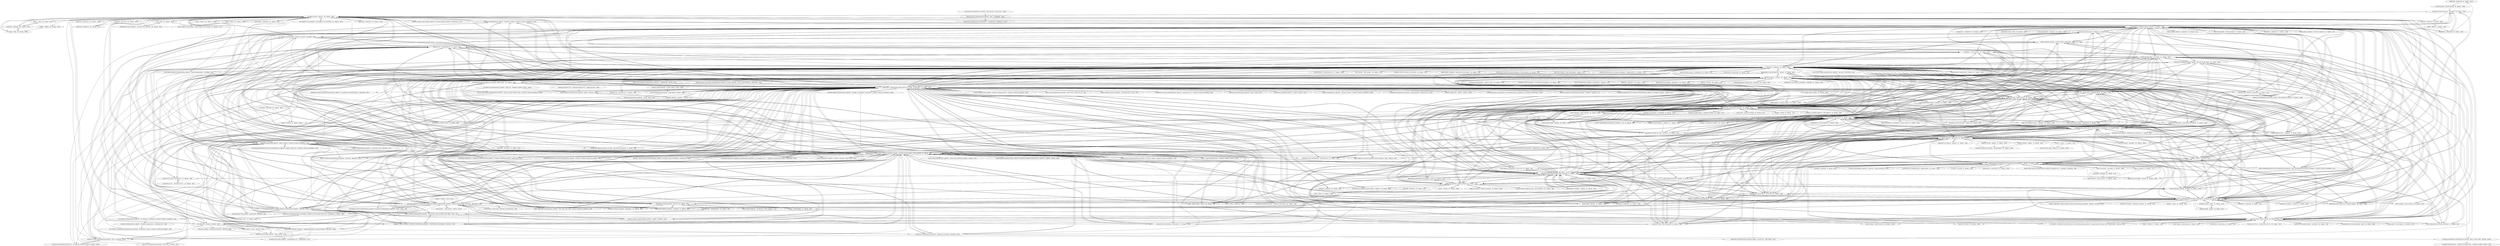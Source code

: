 digraph aeroportos {
    SNOX [label="ORIXIMINÁ - ORIXIMINÁ - PA - BRASIL - SNOX"];
    SNHS [label="SANTA MAGALHÃES - SERRA TALHADA - PE - BRASIL - SNHS"];
    EPWA [label="WARSAW FREDERIC CHOPIN AIRPORT (OKECIE INTERNATIONAL AIRPORT) - WARSAW - POLÔNIA - EPWA"];
    GOBD [label="BLAISE DIAGNE INTERNATIONAL AIRPORT - DAKAR - SENEGAL - GOBD"];
    SNMA [label="MONTE ALEGRE - MONTE ALEGRE - PA - BRASIL - SNMA"];
    SNRJ [label="BREJO - BREJO - PA - BRASIL - SNRJ"];
    SNZR [label="PARACATU - PARACATU - MG - BRASIL - SNZR"];
    SBPJ [label="BRIGADEIRO LYSIAS RODRIGUES - PALMAS - TO - BRASIL - SBPJ"];
    SSUM [label="ORLANDO DE CARVALHO - UMUARAMA - PR - BRASIL - SSUM"];
    SBVT [label="EURICO DE AGUIAR SALLES - VITÓRIA - ES - BRASIL - SBVT"];
    SBCB [label="CABO FRIO - CABO FRIO - RJ - BRASIL - SBCB"];
    SBCR [label="CORUMBÁ - CORUMBÁ - MS - BRASIL - SBCR"];
    SBSR [label="PROFESSOR ERIBERTO MANOEL REINO - SÃO JOSÉ DO RIO PRETO - SP - BRASIL - SBSR"];
    SNEB [label="AERODROMO DE PARAGOMINAS - PARAGOMINAS - PA - BRASIL - SNEB"];
    SBMK [label="MÁRIO RIBEIRO - MONTES CLAROS - MG - BRASIL - SBMK"];
    LSZH [label="ZÜRICH AIRPORT (KLOTEN AIRPORT) - ZÜRICH/KLOTEN - SUÍÇA - LSZH"];
    SNIG [label="IGUATU - IGUATU - CE - BRASIL - SNIG"];
    KIAD [label="WASHINGTON DULLES INTERNATIONAL AIRPORT - WASHINGTON, DC - ESTADOS UNIDOS DA AMÉRICA - KIAD"];
    SBMD [label="MONTE DOURADO - ALMEIRIM - PA - BRASIL - SBMD"];
    SBTC [label="HOTEL TRANSAMÉRICA(AERODROMO PRIVADO) - UNA - BA - BRASIL - SBTC"];
    SNJM [label="AEROPORTO ELIAS BREDER - MANHUAÇU - MG - BRASIL - SNJM"];
    SBCG [label="CAMPO GRANDE - CAMPO GRANDE - MS - BRASIL - SBCG"];
    KMCO [label="ORLANDO INTERNATIONAL AIRPORT - ORLANDO, FLORIDA - ESTADOS UNIDOS DA AMÉRICA - KMCO"];
    EBBR [label="BRUSSELS AIRPORT - BRUSSELS/ZAVENTEM - BÉLGICA - EBBR"];
    SABE [label="JORGE NEWBERY AIRPORT - BUENOS AIRES - ARGENTINA - SABE"];
    SBVC [label="GLAUBER DE ANDRADE ROCHA - VITÓRIA DA CONQUISTA - BA - BRASIL - SBVC"];
    SBDB [label="BONITO - BONITO - MS - BRASIL - SBDB"];
    SBRD [label="RONDONÓPOLIS - RONDONÓPOLIS - MT - BRASIL - SBRD"];
    LIMC [label="MALPENSA INTERNATIONAL AIRPORT - MILAN - ITÁLIA - LIMC"];
    SSVL [label="TELÊMACO BORBA (SBTL*) - TELÊMACO BORBA - PR - BRASIL - SSVL"];
    SBIP [label="USIMINAS - SANTANA DO PARAÍSO - MG - BRASIL - SBIP"];
    SBSM [label="SANTA MARIA - SANTA MARIA - RS - BRASIL - SBSM"];
    SNSS [label="SALINAS - SALINAS - MG - BRASIL - SNSS"];
    FNLU [label="QUATRO DE FEVEREIRO AIRPORT - LUANDA - ANGOLA - FNLU"];
    HAAB [label="BOLE INTERNATIONAL AIRPORT - ADDIS ABABA - ETIÓPIA - HAAB"];
    SBMO [label="ZUMBI DOS PALMARES - RIO LARGO - AL - BRASIL - SBMO"];
    SBTG [label="TRÊS LAGOAS - TRÊS LAGOAS - MS - BRASIL - SBTG"];
    SSUV [label="JOSÉ CLETO - UNIÃO DA VITÓRIA - PR - BRASIL - SSUV"];
    SVPR [label="MANUEL CARLOS PIAR GUAYANA AIRPORT - CIUDAD GUAYANA, BOLÍVAR - VENEZUELA - SVPR"];
    SBEG [label="EDUARDO GOMES - MANAUS - AM - BRASIL - SBEG"];
    ELLX [label="LUXEMBOURG FINDEL AIRPORT - LUXEMBOURG CITY - LUXEMBURGO - ELLX"];
    LPPR [label="PORTO - PORTO - PORTUGAL - LPPR"];
    KJFK [label="JOHN F. KENNEDY INTERNATIONAL AIRPORT - NEW YORK, NEW YORK - ESTADOS UNIDOS DA AMÉRICA - KJFK"];
    KEWR [label="NEWARK LIBERTY INTERNATIONAL AIRPORT - NEWARK & ELIZABETH, NEW JERSEY - ESTADOS UNIDOS DA AMÉRICA - KEWR"];
    SSOU [label="ARIPUANÃ - ARIPUANÃ - MT - BRASIL - SSOU"];
    SNTF [label="TEIXEIRA DE FREITAS - TEIXEIRA DE FREITAS - BA - BRASIL - SNTF"];
    SWEI [label="EIRUNEPÉ - EIRUNEPÉ - AM - BRASIL - SWEI"];
    SBVG [label="MAJOR BRIGADEIRO TROMPOWSKY - VARGINHA - MG - BRASIL - SBVG"];
    SBPK [label="PELOTAS - PELOTAS - RS - BRASIL - SBPK"];
    SBRF [label="GUARARAPES - GILBERTO FREYRE - RECIFE - PE - BRASIL - SBRF"];
    SBUL [label="TEN CEL AVIADOR CÉSAR BOMBONATO - UBERLÂNDIA - MG - BRASIL - SBUL"];
    LTFM [label="ISTANBUL AIRPORT - ISTANBUL - TURQUIA - LTFM"];
    SKRG [label="JOSÉ MARÍA CÓRDOVA INTERNATIONAL AIRPORT - MEDELLÍN/RIONEGRO - COLÔMBIA - SKRG"];
    SNOB [label="VIRGÍLIO TÁVORA - SOBRAL - CE - BRASIL - SNOB"];
    GCLP [label="GRAN CANARIA AIRPORT - LAS PALMAS - ILHAS CANÁRIAS - GCLP"];
    SSRS [label="BARREIRINHAS - BARREIRINHAS - MA - BRASIL - SSRS"];
    SNCL [label="LORENZO - CAIRU - BA - BRASIL - SNCL"];
    SBTE [label="SENADOR PETRÔNIO PORTELLA - TERESINA - PI - BRASIL - SBTE"];
    KORD [label="O´HARE INTERNATIONAL AIRPORT - CHICAGO, ILLINOIS - ESTADOS UNIDOS DA AMÉRICA - KORD"];
    SYCJ [label="CHEDDI JAGAN INTERNATIONAL AIRPORT - GEORGETOWN - GUIANA - SYCJ"];
    MMUN [label="CANCUN/INTL  - CANCUN/INTL - MÉXICO - MMUN"];
    SAME [label="GOVERNOR FRANCISCO GABRIELLI INTERNATIONAL AIRPORT (EL PLUMERILLO INT´L) - MENDOZA, MENDOZA PROVINCE - ARGENTINA - SAME"];
    SBCF [label="TANCREDO NEVES - CONFINS - MG - BRASIL - SBCF"];
    SBVH [label="BRIGADEIRO CAMARÃO - VILHENA - RO - BRASIL - SBVH"];
    SBBV [label="ATLAS BRASIL CANTANHEDE - BOA VISTA - RR - BRASIL - SBBV"];
    SSZR [label="SANTA ROSA - SANTA ROSA - RS - BRASIL - SSZR"];
    SNLN [label="AERÓDROMO MUNICIPAL DE LINHARES - LINHARES - ES - BRASIL - SNLN"];
    SWGN [label="ARAGUAÍNA - ARAGUAÍNA - TO - BRASIL - SWGN"];
    LFPG [label="PARIS-CHARLES DE GAULLE AIRPORT (ROISSY AIRPORT) - PARIS - FRANÇA - LFPG"];
    KLAX [label="LOS ANGELES INTERNATIONAL AIRPORT - LOS ANGELES, CALIFORNIA - ESTADOS UNIDOS DA AMÉRICA - KLAX"];
    SNAB [label="ARARIPINA - ARARIPINA - PE - BRASIL - SNAB"];
    SN6L [label="VIRGÍLIO TÁVORA - SOBRAL - CE - BRASIL - SN6L"];
    DGAA [label="KOTOKA INTERNATIONAL AIRPORT - ACCRA - GANA - DGAA"];
    SBSP [label="CONGONHAS - SÃO PAULO - SP - BRASIL - SBSP"];
    SBIL [label="BAHIA - JORGE AMADO - ILHÉUS - BA - BRASIL - SBIL"];
    SBRB [label="PLÁCIDO DE CASTRO - RIO BRANCO - AC - BRASIL - SBRB"];
    SDIY [label="JOÃO DURVAL CARNEIRO - FEIRA DE SANTANA - BA - BRASIL - SDIY"];
    SBSJ [label="PROFESSOR URBANO ERNESTO STUMPF - SÃO JOSÉ DOS CAMPOS - SP - BRASIL - SBSJ"];
    SBAX [label="ROMEU ZEMA - ARAXÁ - MG - BRASIL - SBAX"];
    SBFZ [label="PINTO MARTINS - FORTALEZA - CE - BRASIL - SBFZ"];
    SWLC [label="GENERAL LEITE DE CASTRO - RIO VERDE - GO - BRASIL - SWLC"];
    SBSV [label="DEPUTADO LUÍS EDUARDO MAGALHÃES - SALVADOR - BA - BRASIL - SBSV"];
    SBMG [label="SÍLVIO NAME JÚNIOR - MARINGÁ - PR - BRASIL - SBMG"];
    CYVR [label="VANCOUVER INTERNATIONAL AIRPORT - VANCOUVER, BRITISH COLUMBIA - CANADÁ - CYVR"];
    SBJV [label="LAURO CARNEIRO DE LOYOLA - JOINVILLE - SC - BRASIL - SBJV"];
    SBAE [label="BAURU/AREALVA (SJTC*) - AREALVA - SP - BRASIL - SBAE"];
    FAOR [label="OR TAMBO INTERNATIONAL AIRPORT - JOHANNESBURG - ÁFRICA DO SUL - FAOR"];
    SSKW [label="CACOAL - CACOAL - RO - BRASIL - SSKW"];
    SBPA [label="SALGADO FILHO - PORTO ALEGRE - RS - BRASIL - SBPA"];
    SSSC [label="SANTA CRUZ DO SUL - SANTA CRUZ DO SUL - RS - BRASIL - SSSC"];
    SBAR [label="SANTA MARIA - ARACAJU - SE - BRASIL - SBAR"];
    SBIH [label="ITAITUBA - ITAITUBA - PA - BRASIL - SBIH"];
    SEQM [label="MARISCAL SUCRE INTERNATIONAL AIRPORT - QUITO - EQUADOR - SEQM"];
    SBCA [label="ADALBERTO MENDES DA SILVA - CASCAVEL - PR - BRASIL - SBCA"];
    SNVS [label="BREVES - BREVES - PA - BRASIL - SNVS"];
    EGLL [label="LONDON HEATHROW AIRPORT - LONDON, ENGLAND - REINO UNIDO - EGLL"];
    SBJI [label="JI-PARANÁ - JI-PARANÁ - RO - BRASIL - SBJI"];
    SLCB [label="JORGE WILSTERMANN INTERNATIONAL AIRPORT - COCHABAMBA - BOLÍVIA - SLCB"];
    SBSG [label="GOVERNADOR ALUIZIO ALVES - SÃO GONÇALO DO AMARANTE - RN - BRASIL - SBSG"];
    MMMX [label="BENITO JUAREZ INTL - MEXICO - MÉXICO - MMMX"];
    SGES [label="GUARANÍ INTERNATIONAL AIRPORT - CIUDAD DEL ESTE - PARAGUAI - SGES"];
    SBCT [label="AFONSO PENA - SÃO JOSÉ DOS PINHAIS - PR - BRASIL - SBCT"];
    SBBW [label="BARRA DO GARÇAS - BARRA DO GARÇAS - MT - BRASIL - SBBW"];
    TFFF [label="MARTINIQUE AIMÉ CÉSAIRE INTERNATIONAL AIRPORT - LE LAMENTIN, FORT-DE-FRANCE - MARTINICA - TFFF"];
    SASA [label="MARTÍN MIGUEL DE GÜEMES INTERNATIONAL AIRPORT (EL AYBAL AIRPORT) - SALTA, SALTA PROVINCE - ARGENTINA - SASA"];
    VHHH [label="HONG KONG INTERNATIONAL AIRPORT - CHEK LAP KOK - HONG KONG - VHHH"];
    SBTU [label="TUCURUÍ - TUCURUÍ - PA - BRASIL - SBTU"];
    KCVG [label="CINCINNATI/NORTHERN KENTUCKY INTERNATIONAL AIRPORT - HEBRON, KENTUCKY - ESTADOS UNIDOS DA AMÉRICA - KCVG"];
    SBNF [label="MINISTRO VICTOR KONDER - NAVEGANTES - SC - BRASIL - SBNF"];
    SBML [label="FRANK MILOYE MILENKOVICH - MARÍLIA - SP - BRASIL - SBML"];
    SSLT [label="GAUDÊNCIO MACHADO RAMOS - ALEGRETE - RS - BRASIL - SSLT"];
    SNYA [label="ALMEIRIM - ALMEIRIM - PA - BRASIL - SNYA"];
    SBCJ [label="CARAJÁS - PARAUAPEBAS - PA - BRASIL - SBCJ"];
    SNGN [label="GARANHUNS - GARANHUNS - PE - BRASIL - SNGN"];
    SBKG [label="PRESIDENTE JOÃO SUASSUNA - CAMPINA GRANDE - PB - BRASIL - SBKG"];
    MMSM [label="SANTA LUCÍA AIR FORCE BASE NUM 1 - ZUMPANGO, STATE OF MEXICO - MÉXICO - MMSM"];
    SBBG [label="COMANDANTE GUSTAVO KRAEMER - BAGÉ - RS - BRASIL - SBBG"];
    SBUY [label="URUCU - COARI - AM - BRASIL - SBUY"];
    SLVR [label="VIRU VIRU INTERNATIONAL AIRPORT - SANTA CRUZ - BOLÍVIA - SLVR"];
    KFLL [label="FORT LAUDERDALE-HOLLYWOOD INTERNATIONAL AIRPORT - FORT LAUDERDALE/HOLLYWOOD, FLORIDA - ESTADOS UNIDOS DA AMÉRICA - KFLL"];
    SBCP [label="BARTOLOMEU LISANDRO - CAMPOS DOS GOYTACAZES - RJ - BRASIL - SBCP"];
    SBUG [label="RUBEM BERTA - URUGUAIANA - RS - BRASIL - SBUG"];
    SBJP [label="PRESIDENTE CASTRO PINTO - SANTA RITA - PB - BRASIL - SBJP"];
    LEMD [label="ADOLFO SUÁREZ MADRID-BARAJAS AIRPORT - MADRID - ESPANHA - LEMD"];
    SBGO [label="SANTA GENOVEVA/GOIÂNIA - GOIÂNIA - GO - BRASIL - SBGO"];
    MDSD [label="SAO DOMINGO/DE LAS AMÉRICAS - SAO DOMINGO/DE LAS AMÉRICAS - REPÚBLICA DOMINICANA - MDSD"];
    SBBR [label="PRESIDENTE JUSCELINO KUBITSCHEK - BRASÍLIA - DF - BRASIL - SBBR"];
    SBRJ [label="SANTOS DUMONT - RIO DE JANEIRO - RJ - BRASIL - SBRJ"];
    SBGR [label="GUARULHOS - GOVERNADOR ANDRÉ FRANCO MONTORO - GUARULHOS - SP - BRASIL - SBGR"];
    SSGY [label="GUAÍRA - GUAÍRA - PR - BRASIL - SSGY"];
    SBPG [label="COMANDANTE ANTONIO AMILTON BERALDO - PONTA GROSSA - PR - BRASIL - SBPG"];
    SWBC [label="BARCELOS - BARCELOS - AM - BRASIL - SWBC"];
    LFPO [label="PARIS ORLY AIRPORT - ORLY (NEAR PARIS) - FRANÇA - LFPO"];
    SBTF [label="TEFÉ - TEFÉ - AM - BRASIL - SBTF"];
    MPTO [label="TOCUMEN INTL - PANAMA - PANAMÁ - MPTO"];
    SBAU [label="ESTADUAL DARIO GUARITA - ARAÇATUBA - SP - BRASIL - SBAU"];
    KIAH [label="GEORGE BUSH INTERCONTINENTAL AIRPORT - HOUSTON, TEXAS - ESTADOS UNIDOS DA AMÉRICA - KIAH"];
    SNMZ [label="PORTO DE MOZ - PORTO DE MOZ - PA - BRASIL - SNMZ"];
    LEBL [label="BARCELONA-EL PRAT AIRPORT - BARCELONA - ESPANHA - LEBL"];
    SUMU [label="CARRASCO GRAL. CESÁREO L. BERISSO INTERNATIONAL AIRPORT - MONTEVIDEO, MONTEVIDEO - URUGUAI - SUMU"];
    SNWS [label="DOUTOR LÚCIO LIMA - CRATEÚS - CE - BRASIL - SNWS"];
    SBCN [label="NELSON RODRIGUES GUIMARÃES - CALDAS NOVAS - GO - BRASIL - SBCN"];
    SNTS [label="PEREGRINO FILHO - PATOS - PB - BRASIL - SNTS"];
    SDCG [label="SENADORA EUNICE MICHILES - SÃO PAULO DE OLIVENÇA - AM - BRASIL - SDCG"];
    SBSO [label="REGIONAL DE SORRISO ADOLINO BEDIN - SORRISO - MT - BRASIL - SBSO"];
    SNRU [label="OSCAR LARANJEIRAS - CARUARU - PE - BRASIL - SNRU"];
    SNSM [label="SALINÓPOLIS - SALINÓPOLIS - PA - BRASIL - SNSM"];
    SBMQ [label="ALBERTO ALCOLUMBRE - MACAPÁ - AP - BRASIL - SBMQ"];
    SBGL [label="AEROPORTO INTERNACIONAL DO RIO DE JANEIRO (GALEÃO) - ANTONIO CARLOS JOBIM - RIO DE JANEIRO - RJ - BRASIL - SBGL"];
    CYYZ [label="TORONTO PEARSON INTERNATIONAL AIRPORT - TORONTO - CANADÁ - CYYZ"];
    EBLG [label="LIEGE AIRPORT - LIÈGE - BÉLGICA - EBLG"];
    SAEZ [label="MINISTRO PISTARINI INTERNATIONAL AIRPORT (EZEIZA INTERNATIONAL AIRPORT) - EZEIZA, BUENOS AIRES PROVINCE - ARGENTINA - SAEZ"];
    EHAM [label="AMSTERDAM AIRPORT SCHIPHOL - HAARLEMMERMEER, NEAR AMSTERDAM - HOLANDA - EHAM"];
    OMAA [label="AB DHABI INTERNATIONAL - AB DHABI INTERNATIONAL - EMIRADOS ÁRABES UNIDOS - OMAA"];
    OMDB [label="DUBAI - DUBAI INTERNATIONAL - EMIRADOS ÁRABES UNIDOS - OMDB"];
    SBIZ [label="PREFEITO RENATO MOREIRA - IMPERATRIZ - MA - BRASIL - SBIZ"];
    SBBE [label="INTERNACIONAL DE BELÉM/VAL DE CANS/JÚLIO CEZAR RIBEIRO - BELÉM - PA - BRASIL - SBBE"];
    SBJE [label="JERICOACORA - CRUZ - CE - BRASIL - SBJE"];
    SBJU [label="ORLANDO BEZERRA DE MENEZES - JUAZEIRO DO NORTE - CE - BRASIL - SBJU"];
    CYUL [label="MONTRÉAL-PIERRE ELLIOTT TRUDEAU INTERNATIONAL AIRPORT - MONTREAL, QUEBEC - CANADÁ - CYUL"];
    SBPL [label="SENADOR NILO COELHO - PETROLINA - PE - BRASIL - SBPL"];
    SDLO [label="FAZENDA PONTAL - CAIRU - BA - BRASIL - SDLO"];
    SBPF [label="LAURO KURTZ - PASSO FUNDO - RS - BRASIL - SBPF"];
    SWKQ [label="SERRA DA CAPIVARA/SÃO RAIMUNDO NONATO - SÃO RAIMUNDO NONATO - PI - BRASIL - SWKQ"];
    SACO [label="INGENIERO AMBROSIO L.V. TARAVELLA INTERNATIONAL AIRPORT - CÓRDOBA, CÓRDOBA PROVINCE - ARGENTINA - SACO"];
    SBPS [label="PORTO SEGURO - PORTO SEGURO - BA - BRASIL - SBPS"];
    SBUR [label="MÁRIO DE ALMEIDA FRANCO - UBERABA - MG - BRASIL - SBUR"];
    SNPD [label="PATOS DE MINAS - PATOS DE MINAS - MG - BRASIL - SNPD"];
    SBAC [label="AEROPORTO DE ARACATI - ARACATI - CE - BRASIL - SBAC"];
    SWCA [label="CARAUARI - CARAUARI - AM - BRASIL - SWCA"];
    SBMA [label="JOÃO CORREA DA ROCHA - MARABÁ - PA - BRASIL - SBMA"];
    EDDF [label="FRANKFURT INTERNATIONAL AIRPORT - FRANKFURT AM MAIN - ALEMANHA - EDDF"];
    SNCP [label="AEROPORTO REGIONAL DO PLANALTO SERRANO - CORREIA PINTO - SC - BRASIL - SNCP"];
    KATL [label="HARTSFIELD JACKSON ATLANTA INTERNATIONAL AIRPORT - ATLANTA - ESTADOS UNIDOS DA AMÉRICA - KATL"];
    SBCH [label="SERAFIN ENOSS BERTASO - CHAPECÓ - SC - BRASIL - SBCH"];
    DNMM [label="MURTALA MOHAMMED INTERNATIONAL AIRPORT - IKEJA,  LAGOS STATE - NIGÉRIA - DNMM"];
    SBNM [label="SANTO ÂNGELO - SANTO ÂNGELO - RS - BRASIL - SBNM"];
    SBTB [label="TROMBETAS - ORIXIMINÁ - PA - BRASIL - SBTB"];
    KBOS [label="LOGAN INTERNATIONAL AIRPORT - BOSTON, MASSACHUSETTS - ESTADOS UNIDOS DA AMÉRICA - KBOS"];
    SBTT [label="TABATINGA - TABATINGA - AM - BRASIL - SBTT"];
    SGAS [label="SILVIO PETTIROSSI INTERNATIONAL AIRPORT - ASUNCIÓN - PARAGUAI - SGAS"];
    SBKP [label="VIRACOPOS - CAMPINAS - SP - BRASIL - SBKP"];
    SBJA [label="REGIONAL SUL - JAGUARUNA - SC - BRASIL - SBJA"];
    GVAC [label="AEROPORTO INTERNACIONAL AMÍLCAR CABRAL - ILHA DO SAL - CABO VERDE - GVAC"];
    SBMS [label="DIX-SEPT ROSADO - MOSSORÓ - RN - BRASIL - SBMS"];
    SWLB [label="LÁBREA - LÁBREA - AM - BRASIL - SWLB"];
    SNTO [label="JUSCELINO KUBITSCHECK - TEÓFILO OTONI - MG - BRASIL - SNTO"];
    UBBB [label="HEYDAR ALIYEV INTERNATIONAL AIRPORT - BAKU - AZERBAIJÃO - UBBB"];
    SBSL [label="MARECHAL CUNHA MACHADO - SÃO LUÍS - MA - BRASIL - SBSL"];
    KMEM [label="MEMPHIS INTERNATIONAL AIRPORT - MEMPHIS, TENNESSEE - ESTADOS UNIDOS DA AMÉRICA - KMEM"];
    SBCZ [label="CRUZEIRO DO SUL - CRUZEIRO DO SUL - AC - BRASIL - SBCZ"];
    SULS [label="C/C CARLOS A. CURBELO DE LAGUNA DEL SAUCE INTERNATIONAL AIRPORT - MALDONADO/PUNTA DEL ESTE, MALDONADO - URUGUAI - SULS"];
    MDPC [label="PUNTA CANA - PUNTA CANA - REPÚBLICA DOMINICANA - MDPC"];
    OTHH [label="HAMAD INTERNATIONAL AIRPORT - DOHA - QATAR - OTHH"];
    SWMW [label="MAUÉS - MAUÉS - AM - BRASIL - SWMW"];
    SWBE [label="WALFRIDO SAMITO DE ALMEIDA - SÃO BENEDITO - CE - BRASIL - SWBE"];
    SBZM [label="REGIONAL DA ZONA DA MATA - GOIANÁ - MG - BRASIL - SBZM"];
    SNGI [label="GUANAMBI - GUANAMBI - BA - BRASIL - SNGI"];
    RKSI [label="INCHEON INTERNATIONAL AIRPORT - INCHEON (NEAR SEOUL) - COREIA DO SUL - RKSI"];
    LIRF [label="LEONARDO DA VINCI INTERNATIONAL AIRPORT (FIUMICINO INTERNATIONAL AIRPORT) - ROME - ITÁLIA - LIRF"];
    FACT [label="CAPE TOWN INTERNATIONAL AIRPORT - CAPE TOWN - ÁFRICA DO SUL - FACT"];
    KDFW [label="DALLAS-FORT WORTH INTERNATIONAL AIRPORT - DALLAS & FORT WORTH, TEXAS - ESTADOS UNIDOS DA AMÉRICA - KDFW"];
    SSGG [label="Tancredo Thomas de Faria - GUARAPUAVA - PR - BRASIL - SSGG"];
    SCEL [label="COMODORO ARTURO MERINO BENÍTEZ INTERNATIONAL AIRPORT - SANTIAGO - CHILE - SCEL"];
    SPJC [label="JORGE CHÁVEZ INTERNATIONAL AIRPORT - CALLAO/LIMA, LIMA METROPOLITAN AREA - PERU - SPJC"];
    SMJP [label="JOHAN ADOLF PENGEL INTERNATIONAL AIRPORT (ZANDERIJ INT´L) - ZANDERIJ - SURINAME - SMJP"];
    OMDW [label="AL MAKTOUM INTERNATIONAL AIRPORT - JEBEL ALI - EMIRADOS ÁRABES UNIDOS - OMDW"];
    SWJN [label="JUÍNA - JUÍNA - MT - BRASIL - SWJN"];
    SWBR [label="BORBA - BORBA - AM - BRASIL - SWBR"];
    SWPI [label="JÚLIO BÉLEM - PARINTINS - AM - BRASIL - SWPI"];
    SBPB [label="AEROPORTO INTERNACIONAL DE PARNAÍBA / PREFEITO DOUTOR JOÃO SILVA FILHO - PARNAÍBA - PI - BRASIL - SBPB"];
    SWTP [label="SANTA IZABEL DO RIO NEGRO - SANTA ISABEL DO RIO NEGRO - AM - BRASIL - SWTP"];
    SNBR [label="BARREIRAS - BARREIRAS - BA - BRASIL - SNBR"];
    SWKO [label="COARI - COARI - AM - BRASIL - SWKO"];
    SBCY [label="MARECHAL RONDON - VÁRZEA GRANDE - MT - BRASIL - SBCY"];
    SBCX [label="REGIONAL HUGO CANTERGIANI - CAXIAS DO SUL - RS - BRASIL - SBCX"];
    SBUA [label="SÃO GABRIEL DA CACHOEIRA - SÃO GABRIEL DA CACHOEIRA - AM - BRASIL - SBUA"];
    SBLE [label="HORÁCIO DE MATTOS - LENÇÓIS - BA - BRASIL - SBLE"];
    SKBO [label="EL DORADO INTERNATIONAL AIRPORT - BOGOTÁ - COLÔMBIA - SKBO"];
    GMMN [label="AEROPORTO INTERNACIONAL MOHAMMED V - CASABLANCA - MARROCOS - GMMN"];
    SBUF [label="PAULO AFONSO - PAULO AFONSO - BA - BRASIL - SBUF"];
    SBAT [label="PILOTO OSVALDO MARQUES DIAS - ALTA FLORESTA - MT - BRASIL - SBAT"];
    SJZA [label="PEDRO VIEIRA MOREIRA - CAJAZEIRAS - PB - BRASIL - SJZA"];
    SBHT [label="ALTAMIRA - ALTAMIRA - PA - BRASIL - SBHT"];
    LPPT [label="LISBOA - LISBOA - PORTUGAL - LPPT"];
    SBPP [label="PONTA PORÃ - PONTA PORÃ - MS - BRASIL - SBPP"];
    OERK [label="RIAD/KING KHALED INTL - RIAD/KING KHALED INTL - ARÁBIA SAUDITA - OERK"];
    SBFN [label="FERNANDO DE NORONHA - FERNANDO DE NORONHA - PE - BRASIL - SBFN"];
    SBMY [label="MANICORÉ - MANICORÉ - AM - BRASIL - SBMY"];
    SOCA [label="CAYENNE-ROCHAMBEAU AIRPORT - CAYENNE - GUIANA FRANCESA - SOCA"];
    SBPO [label="JUVENAL LOUREIRO CARDOSO - PATO BRANCO - PR - BRASIL - SBPO"];
    MUHA [label="HAVANA - HAVANA - CUBA - MUHA"];
    KMIA [label="MIAMI INTERNATIONAL AIRPORT - MIAMI, FLORIDA - ESTADOS UNIDOS DA AMÉRICA - KMIA"];
    SBSN [label="MAESTRO WILSON FONSECA - SANTARÉM - PA - BRASIL - SBSN"];
    ZHHH [label="WUHAN TIANHE AIRPORT - WUHAN, HUBEI - CHINA - ZHHH"];
    SAAR [label="ROSARIO - ISLAS MALVINAS INTERNATIONAL AIRPORT - ROSARIO, SANTA FE PROVINCE - ARGENTINA - SAAR"];
    SBSI [label="PRESIDENTE JOÃO BATISTA FIGUEIREDO - SINOP - MT - BRASIL - SBSI"];
    SBGV [label="CORONEL ALTINO MACHADO - GOVERNADOR VALADARES - MG - BRASIL - SBGV"];
    SSCN [label="CANELA - CANELA - RS - BRASIL - SSCN"];
    SBFL [label="HERCÍLIO LUZ - FLORIANÓPOLIS - SC - BRASIL - SBFL"];
    SBDN [label="PRESIDENTE PRUDENTE - PRESIDENTE PRUDENTE - SP - BRASIL - SBDN"];
    SBPV [label="GOVERNADOR JORGE TEIXEIRA DE OLIVEIRA - PORTO VELHO - RO - BRASIL - SBPV"];
    SBLO [label="GOVERNADOR JOSÉ RICHA - LONDRINA - PR - BRASIL - SBLO"];
    PANC [label="TED STEVENS ANCHORAGE INTERNATIONAL AIRPORT - ANCHORAGE, ALASKA - ESTADOS UNIDOS DA AMÉRICA - PANC"];
    SBFI [label="CATARATAS - FOZ DO IGUAÇU - PR - BRASIL - SBFI"];
    SIRI [label="BARRA GRANDE - MARAÚ - BA - BRASIL - SIRI"];
    HKJK [label="JOMO KENYATTA INTERNATIONAL AIRPORT (FORMERLY NAIROBI INTERNATIONAL AIRPORT) - NAIROBI - QUÊNIA - HKJK"];
    SBRP [label="LEITE LOPES - RIBEIRÃO PRETO - SP - BRASIL - SBRP"];
    TNCC [label="HATO INTERNATIONAL AIRPORT - WILLEMSTAD - CURAÇAO - TNCC"];
    TJSJ [label="LUIS MUÑOZ MARÍN INTERNATIONAL AIRPORT - SAN JUAN - PORTO RICO - TJSJ"];
    SBJR [label="JACAREPAGUÁ - RIO DE JANEIRO - RJ - BRASIL - SBJR"];
    SBGL -> KMIA;
    KMIA -> SBGL;
    SBGR -> KMIA;
    KMIA -> SBGR;
    SBGR -> KJFK;
    KJFK -> SBGR;
    SBGR -> KDFW;
    KDFW -> SBGR;
    SBGL -> KJFK;
    KJFK -> SBGL;
    EBLG -> SBGL;
    SBGL -> HKJK;
    SBSV -> SNCL;
    SNCL -> SBSV;
    SIRI -> SDLO;
    SDLO -> SBSV;
    SDLO -> SIRI;
    SBSV -> SDLO;
    SIRI -> SBSV;
    CYYZ -> SBGR;
    SBGR -> SAEZ;
    SBGR -> CYYZ;
    SAEZ -> SBGR;
    SBGR -> CYUL;
    CYUL -> SBGR;
    SBSP -> SBJR;
    SBJR -> SBSP;
    SBCF -> SNSS;
    SNSS -> SBCF;
    SBCF -> SNLN;
    SNLN -> SBCF;
    SBPV -> SBRB;
    SBEG -> SBPV;
    SBPV -> SBEG;
    SBRB -> SBPV;
    SBBE -> SNVS;
    SNVS -> SBBE;
    SBFZ -> SNOB;
    SWBE -> SBFZ;
    SNOB -> SWBE;
    SBFZ -> SNIG;
    SNWS -> SBFZ;
    SNIG -> SNWS;
    SBCF -> SBVG;
    SBVG -> SBCF;
    SBCF -> SNTO;
    SNTO -> SBCF;
    SBCF -> SNZR;
    SNZR -> SBCF;
    SBEG -> SBMY;
    SBMY -> SBEG;
    SBEG -> SWBR;
    SWBR -> SBEG;
    SBTU -> SBBE;
    SBBE -> SBTU;
    SSOU -> SWJN;
    SBCY -> SSOU;
    SWJN -> SBCY;
    SBCY -> SBBW;
    SBBW -> SBCY;
    SBRF -> SNRU;
    SNRU -> SBRF;
    SBRF -> SNHS;
    SNHS -> SBRF;
    SNTS -> SBRF;
    SBRF -> SNTS;
    SBRF -> SNGN;
    SNGN -> SBRF;
    SBRF -> SJZA;
    SJZA -> SBRF;
    SBCT -> SSGY;
    SSGY -> SBCT;
    SBPA -> SSLT;
    SSLT -> SBPA;
    SBPA -> SSZR;
    SSZR -> SBPA;
    SBCT -> SSVL;
    SSVL -> SBCT;
    SNRJ -> SBTB;
    SBIH -> SNRJ;
    SNOX -> SNMA;
    SBSN -> SBIH;
    SNMA -> SBSN;
    SBTB -> SNOX;
    SBBE -> SBMD;
    SNYA -> SBBE;
    SBMD -> SNYA;
    SNVS -> SNMZ;
    SNMZ -> SBBE;
    SBFZ -> SBJE;
    SSRS -> SBSL;
    SBPB -> SSRS;
    SBJE -> SBPB;
    SSRS -> SBPB;
    SBJE -> SBFZ;
    SBSL -> SSRS;
    SBPB -> SBJE;
    SBCF -> SNJM;
    SNJM -> SBCF;
    SBBG -> SBPA;
    SBEG -> SWKO;
    SWKO -> SBEG;
    SBBE -> SNEB;
    SNEB -> SBBE;
    SBRF -> SNAB;
    SNAB -> SBRF;
    SBCT -> SSUM;
    SSUM -> SBCT;
    SSCN -> SBPA;
    SBPA -> SSCN;
    SSSC -> SBPA;
    SBPA -> SSSC;
    SBPA -> SBBG;
    SSUV -> SBCT;
    SBCT -> SSUV;
    SNYA -> SNMZ;
    SBFZ -> SBAC;
    SBAC -> SBFZ;
    SBEG -> SWMW;
    SBMD -> SBBE;
    SWMW -> SBEG;
    SWLB -> SWKO;
    SBEG -> SWLB;
    SNSM -> SBBE;
    SBBE -> SNSM;
    SBSG -> SBMS;
    SBRF -> SBSG;
    SBMS -> SBSG;
    SBSG -> SBRF;
    SBJI -> SBPV;
    SBCY -> SBJI;
    SBJI -> SBCY;
    SBPV -> SBJI;
    SBEG -> SWBC;
    SWBC -> SBEG;
    SBFZ -> SN6L;
    SN6L -> SWBE;
    SWTP -> SBEG;
    SBTF -> SWTP;
    SBEG -> SBTF;
    SBBE -> SBHT;
    SBHT -> SBBE;
    SBMQ -> SBBE;
    LEMD -> SBGR;
    SBGR -> LEMD;
    LEMD -> SBSV;
    SBSV -> LEMD;
    SBGR -> LFPG;
    LFPG -> SBGR;
    LFPG -> SBGL;
    SBGL -> LFPG;
    SBFZ -> LFPG;
    LFPG -> SBFZ;
    SOCA -> SBBE;
    SBBE -> SOCA;
    MMMX -> SBGR;
    SBGR -> MMMX;
    SAEZ -> LEMD;
    LEMD -> SAEZ;
    LIRF -> SAEZ;
    SAEZ -> SBSV;
    SBSV -> SAEZ;
    SABE -> SBCT;
    SBCT -> SABE;
    SABE -> SBPA;
    SBPA -> SABE;
    SABE -> SBGR;
    SBGR -> SABE;
    SACO -> SBGR;
    SBGR -> SACO;
    SABE -> SBGL;
    SBGL -> SABE;
    SACO -> SBGL;
    SAEZ -> KJFK;
    SAEZ -> KMIA;
    KMIA -> SAEZ;
    SAEZ -> MDPC;
    MDPC -> SAEZ;
    SABE -> SBFL;
    SBFL -> SABE;
    SAEZ -> SKBO;
    SKBO -> SABE;
    SAEZ -> MMUN;
    SAEZ -> LIRF;
    SABE -> SBBR;
    SBBR -> SABE;
    SBGL -> SAME;
    SAEZ -> SBGL;
    SBGL -> SAEZ;
    KJFK -> SAEZ;
    SACO -> SBFL;
    MMUN -> SAEZ;
    SAME -> SBGL;
    SBGL -> SACO;
    MUHA -> SAEZ;
    KMCO -> SAEZ;
    SASA -> SBGR;
    SAEZ -> KMCO;
    SABE -> SABE;
    SKBO -> SBEG;
    SBEG -> SKBO;
    SKBO -> SBGR;
    SBGR -> SKBO;
    SBGL -> SKBO;
    SKBO -> SBGL;
    SKBO -> SBCF;
    SBCF -> SKBO;
    VHHH -> UBBB;
    UBBB -> GMMN;
    GMMN -> SBGR;
    SBGR -> SEQM;
    GMMN -> SBRF;
    SBRF -> SAEZ;
    SGAS -> SBGL;
    SBGL -> SGAS;
    SGAS -> SBFL;
    SBFL -> SGAS;
    SBSL -> GCLP;
    SBKP -> SBEG;
    SBEG -> SBKP;
    SBPA -> SBGR;
    SBKP -> SBBE;
    SBBE -> SBEG;
    SBGR -> SBPA;
    SBKP -> SBVT;
    SBSP -> SBMO;
    SBMO -> SBSP;
    SBSV -> SBSR;
    SBSR -> SBFZ;
    SBFZ -> SBSR;
    SBSR -> SBSV;
    SBSG -> SBDN;
    SBDN -> SBSG;
    SBSG -> SBAE;
    SBAE -> SBSG;
    SBRF -> SBDN;
    SBDN -> SBRF;
    SBRF -> SBFN;
    SBFN -> SBRF;
    SBCF -> SBPS;
    SBPS -> SBCF;
    SBKP -> SBFZ;
    SBFZ -> SBKP;
    SBSV -> SBCF;
    SBCT -> SBGR;
    SBKP -> SBCF;
    SBSP -> SBRJ;
    SBCF -> SBPV;
    SBKP -> SBFL;
    SBFL -> SBKP;
    SBKP -> SBGL;
    SBCF -> SBGL;
    SBGL -> SBCF;
    SBPA -> SBRF;
    SBGL -> SBRF;
    SBCF -> SBJP;
    SBRF -> SBEG;
    SBJP -> SBCF;
    SBGL -> SBKP;
    SBCT -> SBCG;
    SBRJ -> SBKP;
    SBVT -> SBCF;
    SBKP -> SBUL;
    SBKP -> SBMG;
    SBDN -> SBKP;
    SBGL -> SBKG;
    SBKP -> SBGO;
    SBKP -> SBCG;
    SBBE -> SBKP;
    SBJV -> SBKP;
    SBRF -> SBAR;
    SBRF -> SBSL;
    SBMK -> SBCF;
    SBCF -> SBSL;
    SBAR -> SBRF;
    SBCF -> SBSV;
    SBKP -> SBJV;
    SBGR -> SBRF;
    SBGR -> SBCY;
    SBCT -> SBKP;
    SBRF -> SBTE;
    SBCF -> SBGR;
    SBTE -> SBRF;
    SBKP -> SBPA;
    SBRF -> SBGR;
    SBCY -> SBGR;
    SBSL -> SBRF;
    SBSV -> SBIL;
    SBCT -> SBGL;
    SBSR -> SBKP;
    SBKP -> SBCT;
    SBCF -> SBRF;
    SBRF -> SBCF;
    SBRF -> SBFZ;
    SBFZ -> SBRF;
    SBJP -> SBRF;
    SBLO -> SBKP;
    SBSV -> SBRF;
    SBCF -> SBGO;
    SBRP -> SBKP;
    SBIL -> SBSV;
    SBNF -> SBKP;
    SBRF -> SBMO;
    SBCF -> SBIZ;
    SBKP -> SBRJ;
    SBIP -> SBCF;
    SBSV -> SBKP;
    SBFZ -> SBBE;
    SBCF -> SBVT;
    SBSG -> SBKP;
    SBKP -> SBRF;
    SBRF -> SBKP;
    SBCF -> SBCY;
    SBCT -> SBPA;
    SBVT -> SBKP;
    SBCF -> SBRJ;
    SBKP -> SBFI;
    SBCT -> SBCA;
    SBPA -> SBGL;
    SBGL -> SBCT;
    SBCY -> SBKP;
    SBRF -> SBGL;
    SBKP -> SBSV;
    SBCF -> SBSG;
    SBSP -> SBRF;
    SBKP -> SBIL;
    SBIL -> SBKP;
    SBGO -> SBCF;
    SBBR -> SBKP;
    SBUL -> SBKP;
    SBKP -> SBMO;
    SBPA -> SBKP;
    SBKP -> SBAR;
    SBCT -> SBCF;
    SBCF -> SBCT;
    SBRF -> SBJP;
    SBCF -> SBKP;
    SBGR -> SBGL;
    SBRJ -> SBSP;
    SBKP -> SBSR;
    SBBR -> SBRF;
    SBRJ -> SBCF;
    SBCF -> SBMK;
    SBCF -> SBBR;
    SBCF -> SBIP;
    SBSP -> SBCF;
    SBRF -> SBSP;
    SBKP -> SBNF;
    SBKP -> SBCH;
    SBCH -> SBKP;
    SBCF -> SBUL;
    SBPA -> SBFI;
    SBLO -> SBCT;
    SBCT -> SBLO;
    SBCF -> SBPA;
    SBKP -> SBPL;
    SBCF -> SBFL;
    SBPA -> SBFL;
    SBCT -> SBFI;
    SBUL -> SBCF;
    SBGL -> SBGR;
    SBCF -> SBFZ;
    SBGL -> SBPA;
    SBCF -> SBMO;
    SBKP -> SBRP;
    SBMG -> SBKP;
    SBCG -> SBKP;
    SBCF -> SBKG;
    SBKG -> SBCF;
    SBKP -> SBSG;
    SBTE -> SBCF;
    SBRF -> SBBR;
    SBMO -> SBRF;
    SBRF -> SBVT;
    SBKG -> SBFZ;
    SBFZ -> SBKG;
    SBCF -> SBTE;
    SBKG -> SBRF;
    SBGO -> SBKP;
    SBCF -> SBUR;
    SBFL -> SBCH;
    SBKP -> SBCY;
    SBUR -> SBCF;
    SBGR -> SBCT;
    SBJU -> SBFZ;
    SBMG -> SBCT;
    SBCY -> SBCF;
    SBCY -> SBSI;
    SBSI -> SBCY;
    SBKP -> SBJP;
    SBCT -> SBMG;
    SBRF -> SBSV;
    SBFL -> SBPA;
    SBZM -> SBKP;
    SBCF -> SBSP;
    SBSL -> SBIZ;
    SBKP -> SBZM;
    SBCF -> SBBE;
    SBMO -> SBKP;
    SBKP -> SBDN;
    SBAE -> SBKP;
    SBBR -> SBCF;
    SBRF -> SBBE;
    SBGR -> SBCF;
    SBKP -> SBBR;
    SBKP -> SBSI;
    SBSI -> SBKP;
    SBPA -> SBCF;
    SBBE -> SBCF;
    SBKP -> SBLO;
    SBPS -> SBKP;
    SBCT -> SBFL;
    SBRF -> SBKG;
    SBIL -> SBCF;
    SBGV -> SBCF;
    SBRF -> SBJU;
    SBKP -> SBJU;
    SBRF -> SBPL;
    SBPL -> SBRF;
    SBFI -> SBKP;
    SBKP -> SBCA;
    SBCA -> SBKP;
    SBSL -> SBKP;
    SBPA -> SBCT;
    SBKG -> SBGL;
    SBBE -> SBMQ;
    SBEG -> SBBE;
    SBKP -> SBSL;
    SBCF -> SBIL;
    SBKP -> SBPS;
    SBKP -> SBAE;
    SBKP -> SBML;
    SBML -> SBKP;
    SBBE -> SBBV;
    SBPA -> SBNF;
    SBNF -> SBPA;
    SBCT -> SBSP;
    SBCF -> SBGV;
    SBCA -> SBCT;
    SBSP -> SBBR;
    SBBR -> SBSP;
    SBSP -> SBCT;
    SBSP -> SBPA;
    SBPA -> SBSP;
    SBKP -> LFPO;
    LFPO -> SBKP;
    SBKP -> KFLL;
    KFLL -> SBKP;
    SBKP -> KMCO;
    KMCO -> SBKP;
    SBRF -> KMCO;
    KMCO -> SBRF;
    SBBE -> KFLL;
    KFLL -> SBEG;
    KFLL -> SBCF;
    SBPA -> SUMU;
    SUMU -> SBPA;
    SBKP -> LPPT;
    LPPT -> SBKP;
    SBCF -> SBJE;
    SBJE -> SBCF;
    SBCF -> SBSN;
    SBCF -> SBAR;
    SBAR -> SBCF;
    SBRF -> SBMQ;
    SBMQ -> SBRF;
    SBFZ -> SBJP;
    SBSG -> SBVT;
    SBFI -> SBRF;
    SBRF -> SBFI;
    SBSV -> SBRP;
    SBRP -> SBFZ;
    SBFZ -> SBRP;
    SBRP -> SBSV;
    SBSG -> SBUL;
    SBUL -> SBFZ;
    SBFZ -> SBUL;
    SBUL -> SBSG;
    SBRF -> SBRP;
    SBRP -> SBRF;
    SBRF -> SBUL;
    SBUL -> SBRF;
    SBCF -> SBTC;
    SBTC -> SBCF;
    SBSP -> SBTC;
    SBTC -> SBSP;
    SBKP -> SBTC;
    SBTC -> SBKP;
    SBEG -> SBRF;
    SBSL -> SBBE;
    SNCP -> SBKP;
    SBBE -> SBSL;
    SBKP -> SBJA;
    SBJA -> SBKP;
    SBRF -> SBPA;
    SBTG -> SBKP;
    SBCF -> SBZM;
    SBFL -> SBCT;
    SBSN -> SBBE;
    SBCT -> SBPO;
    SBPO -> SBCT;
    SBKP -> SSGG;
    SSGG -> SBKP;
    SBJU -> SBRF;
    SBKP -> SNCP;
    SBJP -> SBKP;
    SBNM -> SBPA;
    SBPA -> SBNM;
    SBUG -> SBPA;
    SBRF -> SBGO;
    SBKP -> SBPJ;
    SBBE -> SBCJ;
    SBCJ -> SBCF;
    SBCG -> SBCY;
    SBFL -> SBFI;
    SBRF -> SBMS;
    SBKP -> SBCX;
    SWKQ -> SBPL;
    SBRF -> SWKQ;
    SBIZ -> SBCF;
    SBMK -> SBPS;
    SBPS -> SBMK;
    SBCP -> SBKP;
    SBFL -> SBCF;
    SWLC -> SBKP;
    SBFI -> SBPA;
    SBSG -> SBCF;
    SBAR -> SBKP;
    SBML -> SBAE;
    SBCY -> SBSO;
    SBSO -> SBCY;
    SBCY -> SBCT;
    SBFI -> SBCT;
    SBBE -> SBFZ;
    SBBE -> SBRF;
    SBBE -> SBMA;
    SBMA -> SBBE;
    SBCF -> SBVC;
    SBVC -> SBCF;
    SBBE -> SBSN;
    SBKP -> SBCP;
    SBCF -> SNGI;
    SNGI -> SBCF;
    SBAU -> SBKP;
    SBCY -> SBCG;
    SBCT -> SBCY;
    SBVC -> SBSV;
    SBSV -> SBVC;
    SBTF -> SBEG;
    SBPL -> SBKP;
    SBCJ -> SBBE;
    SBCF -> SBCJ;
    SBFZ -> SBCF;
    SBKG -> SBSV;
    SBSV -> SBKG;
    SBZM -> SBCF;
    SBMO -> SBCF;
    SBKP -> SWLC;
    SBKP -> SBTG;
    SBVT -> SBRF;
    SBCH -> SBFL;
    SBCG -> SBCT;
    SBEG -> SBIH;
    SBIH -> SBEG;
    SBIZ -> SBSL;
    SBKP -> SBTE;
    SBPA -> SBPK;
    SBPK -> SBPA;
    SBFZ -> SBJU;
    SBCF -> SBPJ;
    SBSL -> SBCF;
    SBPV -> SBCF;
    SBJU -> SBKP;
    SBMS -> SBRF;
    SBPA -> SBSM;
    SBSM -> SBPA;
    SBPA -> SBUG;
    SBFI -> SBFL;
    SBCY -> SBVH;
    SBVH -> SBCY;
    SBGO -> SBPJ;
    SBPJ -> SBGO;
    SBCB -> SBCF;
    SBCF -> SBCB;
    SBKP -> SBPF;
    SBPF -> SBKP;
    SBKP -> SBPP;
    SBPP -> SBKP;
    SBBV -> SBBE;
    SBCX -> SBKP;
    SNBR -> SBCF;
    SBCF -> SNBR;
    SBKP -> SBAU;
    SBBV -> SBEG;
    SBEG -> SBBV;
    SBRF -> KFLL;
    KFLL -> SBRF;
    KFLL -> SBBE;
    SBEG -> KFLL;
    SBCT -> SUMU;
    SUMU -> SBCT;
    SBCF -> KMCO;
    KMCO -> SBCF;
    SBSN -> SBCF;
    SBCF -> SBNF;
    SBNF -> SBCF;
    SBSV -> SBGO;
    SBGO -> SBSV;
    SBSP -> SBIL;
    SBIL -> SBSP;
    SBPA -> SULS;
    SULS -> SBPA;
    SBGR -> SULS;
    SULS -> SBGR;
    SBMO -> SBGR;
    SBEG -> SBFZ;
    SBUL -> SBPS;
    SBPS -> SBUL;
    SBCF -> SBFI;
    SBFI -> SBCF;
    SBPS -> SBSR;
    SBSR -> SBSG;
    SBSG -> SBSR;
    SBSR -> SBPS;
    SBRF -> SBSR;
    SBSR -> SBRF;
    SBPS -> SBJV;
    SBJV -> SBPS;
    SBPS -> SBLO;
    SBLO -> SBPS;
    SBUL -> SBMO;
    SBKP -> SBCR;
    SBDB -> SBKP;
    SBCR -> SBDB;
    SBMO -> SBUL;
    SBTE -> SBBE;
    SBSL -> SBTE;
    SBKP -> SBPG;
    SBPG -> SBKP;
    SBGO -> SBRF;
    SBPJ -> SBKP;
    SBCY -> SBBR;
    SBUF -> SBRF;
    SWEI -> SBTT;
    SBTT -> SBEG;
    SBEG -> SWEI;
    SBCF -> SBAX;
    SBAX -> SBUR;
    SBRF -> SBUF;
    SNPD -> SBUL;
    SBCF -> SNPD;
    SBRF -> SDIY;
    SDIY -> SBRF;
    SBTE -> SBKP;
    SBKP -> SBRD;
    SBRD -> SBKP;
    SBPJ -> SBCF;
    SBPB -> SBCF;
    SBCY -> SBAT;
    SBAT -> SBCY;
    SBEG -> SBUA;
    SBUA -> SBEG;
    SBCY -> SBGO;
    SBGO -> SBCY;
    SBCF -> KFLL;
    SBRF -> SUMU;
    SUMU -> SBRF;
    SBFL -> SUMU;
    SUMU -> SBFL;
    SBCF -> TNCC;
    SBKP -> SULS;
    SULS -> SBKP;
    SBPS -> SBSV;
    SBFZ -> SBEG;
    SBSP -> SBCN;
    SBCN -> SBSP;
    SBSP -> SBSG;
    SBSG -> SBSP;
    SBBR -> SBSV;
    SBRP -> SBJP;
    SBGO -> SBJP;
    SBJP -> SBGO;
    SBMO -> SBSR;
    SBSR -> SBMO;
    SBCF -> SBCN;
    SBCN -> SBCF;
    SBJP -> SBRP;
    SBPS -> SBRP;
    SBRP -> SBPS;
    SBEG -> SBTT;
    SBKG -> SBMO;
    SBPF -> SBFL;
    SBFL -> SBPF;
    SBCF -> SBLE;
    SBLE -> SBCF;
    SBCF -> SBMA;
    SBTB -> SBSN;
    SBSN -> SBEG;
    SBEG -> SBTB;
    SBBR -> SBCY;
    TNCC -> SBCF;
    SBSV -> SBPS;
    SBSP -> SBSV;
    SBSV -> SBSP;
    SBCT -> SBPS;
    SBPS -> SBCT;
    SBMO -> SBUR;
    SBUR -> SBMO;
    SBMO -> SBFI;
    SBSV -> SBBR;
    SBRF -> SBAE;
    SBAE -> SBRF;
    SBCT -> SBRF;
    SBRF -> SBCT;
    SBFI -> SBMO;
    SBEG -> SBSN;
    SBMA -> SBCF;
    SWPI -> SBEG;
    SBEG -> SWPI;
    SBCY -> SSKW;
    SSKW -> SBCY;
    SBGR -> SBAX;
    SBAX -> SBGR;
    SBPA -> SBMO;
    SBBR -> SBMO;
    SBSG -> SBCA;
    SBCA -> SBSG;
    SBJP -> SBUL;
    SBUL -> SBJP;
    SBCA -> SBMO;
    SBMO -> SBAU;
    SBAU -> SBMO;
    SBMO -> SBAE;
    SBAE -> SBMO;
    SBMO -> SBDN;
    SBDN -> SBMO;
    SBAU -> SBPS;
    SBSG -> SBFN;
    SBFN -> SBSG;
    SBMO -> SBCA;
    SBMO -> SBBR;
    SBCY -> SBPS;
    SBPS -> SBCY;
    SBPS -> SBAU;
    SBRP -> SBSG;
    SBGO -> SBPS;
    SBPS -> SBGO;
    SBPS -> SBDN;
    SBDN -> SBPS;
    SBSG -> SBRP;
    SBSP -> SBPS;
    SBGL -> SBMO;
    SBMO -> SBRP;
    SBRP -> SBMO;
    SBSP -> SBAR;
    SBAR -> SBSP;
    SBPS -> SBSP;
    SBSG -> SBBE;
    SBBE -> SBSG;
    SBPS -> SBAE;
    SBAE -> SBPS;
    SBMO -> SBGL;
    SBGO -> SBMO;
    SBMO -> SBGO;
    SBKP -> SBBV;
    SBBR -> SBSG;
    SBBR -> SBFZ;
    SBFZ -> SBBR;
    SBBR -> SBPS;
    SBPS -> SBBR;
    SBLO -> SBMO;
    SBMO -> SBLO;
    SBPA -> SBPS;
    SBPS -> SBPA;
    SBMO -> SBPA;
    SBCY -> SBMO;
    SBMO -> SBCY;
    SBGR -> SBPS;
    SBPS -> SBGR;
    SBJP -> SBSR;
    SBSR -> SBJP;
    SBSP -> SBJP;
    SBJP -> SBSP;
    SBSP -> SBFZ;
    SBFZ -> SBSP;
    SBBV -> SBKP;
    SBMO -> SBKG;
    SBPL -> SWKQ;
    SWKQ -> SBRF;
    SBSG -> SBBR;
    SBGR -> SBTC;
    SBTC -> SBGR;
    SBSN -> SBTB;
    SBTB -> SBEG;
    SBKP -> SBDB;
    SBCH -> SBCA;
    SBGR -> SBSO;
    SBSO -> SBGR;
    SBGR -> EGLL;
    EGLL -> SBGR;
    SBGL -> EGLL;
    EGLL -> SBGL;
    SBGR -> SLVR;
    SLVR -> SBGR;
    SLCB -> SBGR;
    KMIA -> SBKP;
    KCVG -> KMIA;
    SKBO -> KMIA;
    SBKP -> SKBO;
    KMIA -> KCVG;
    ELLX -> SBKP;
    SBKP -> ELLX;
    SBCT -> SEQM;
    KMIA -> EHAM;
    EHAM -> ELLX;
    SEQM -> KMIA;
    ELLX -> SBGL;
    SBBR -> MPTO;
    MPTO -> SBBR;
    SBGL -> MPTO;
    SBGR -> MPTO;
    MPTO -> SBGR;
    SBCF -> MPTO;
    MPTO -> SBCF;
    MPTO -> SBPA;
    MPTO -> SBGL;
    MPTO -> SBEG;
    SBPA -> MPTO;
    SBEG -> MPTO;
    SBGL -> KATL;
    KATL -> SBGL;
    SBGR -> KATL;
    KATL -> SBGR;
    SBGL -> EDDF;
    EDDF -> SBGR;
    SBGR -> EDDF;
    EDDF -> SBGL;
    FNLU -> SBGR;
    SBGR -> FNLU;
    MDSD -> SBGR;
    SBGR -> MDSD;
    HAAB -> SBGR;
    SBGR -> HAAB;
    DGAA -> SBGR;
    HAAB -> DGAA;
    ZHHH -> HAAB;
    SBGR -> SCEL;
    SAEZ -> SBFL;
    SBFL -> SAEZ;
    SBKP -> KMEM;
    KMEM -> SBKP;
    TJSJ -> KMEM;
    SBKP -> TJSJ;
    SBKP -> SUMU;
    EDDF -> SBCT;
    SUMU -> SAEZ;
    SAEZ -> SBKP;
    SBKP -> EDDF;
    EDDF -> SBKP;
    SCEL -> SBKP;
    SAEZ -> SCEL;
    SBRF -> EDDF;
    SAEZ -> EDDF;
    SBGR -> SBKP;
    SBGR -> SUMU;
    SBFI -> SBGR;
    SBSP -> SBFI;
    SBGR -> SBMG;
    SBGR -> SBVC;
    SBVC -> SBGR;
    SBSP -> SBDN;
    SBDN -> SBSP;
    SBGR -> SBJE;
    SBSP -> SBMG;
    SBGR -> SBSV;
    SBGR -> SBFI;
    SBSP -> SBCA;
    SBGL -> SBEG;
    SBFL -> SBSP;
    SBSP -> SBFL;
    SBNF -> SBSP;
    SBVT -> SBSV;
    SBSP -> SBCH;
    SBSP -> SBNF;
    SBGR -> SBFL;
    SBFL -> SBGR;
    SBLO -> SBSP;
    SBCA -> SBSP;
    SBFI -> SBSP;
    SBGR -> SBNF;
    SBNF -> SBGR;
    SBCH -> SBSP;
    SBGR -> SBMK;
    SBSP -> SBUL;
    SBSP -> SBCX;
    SBSP -> SBPF;
    SBPF -> SBSP;
    SBSP -> SBSR;
    SBSR -> SBSP;
    SBSP -> SBRP;
    SBRP -> SBSP;
    SBGR -> SBSG;
    SBMG -> SBSP;
    SBGR -> SBJU;
    SBGR -> SBVT;
    SBSP -> SBAU;
    SBAU -> SBSP;
    SBBR -> SBGR;
    SBSV -> SBMO;
    SBVT -> SBGR;
    SBGO -> SBSP;
    SBGR -> SBCG;
    SBSP -> SBGO;
    SBGR -> SBGO;
    SBVT -> SBSP;
    SBCG -> SBGR;
    SBBR -> SBPV;
    SBGR -> SBSI;
    SBSI -> SBGR;
    SBGR -> SBBR;
    SBSP -> SBLO;
    SBSP -> SBVT;
    SBAR -> SBGR;
    SBGR -> SBAR;
    SBGR -> SBFZ;
    SBZM -> SBSP;
    SBBE -> SBGR;
    SBGR -> SBBE;
    SBFZ -> SBGR;
    SBSG -> SBGR;
    SBGR -> SBIL;
    SBJE -> SBGR;
    SBGR -> SBTE;
    SBGR -> SBMO;
    SBCX -> SBSP;
    SBSP -> SBZM;
    SBIL -> SBGR;
    SBGR -> SBEG;
    SBGR -> SBJP;
    SBJP -> SBGR;
    SBSP -> SBGL;
    SBGL -> SBSP;
    SBSV -> SBGR;
    SBGR -> SBPL;
    SBPL -> SBGR;
    SBUL -> SBSP;
    SBBR -> SBEG;
    SBEG -> SBBR;
    SBBR -> SBSL;
    SBSL -> SBBR;
    SBGO -> SBBR;
    SBBR -> SBGO;
    SBBR -> SBPJ;
    SBBR -> SBMA;
    SBBR -> SBBE;
    SBBR -> SBCT;
    SBCT -> SBBR;
    SBRB -> SBCZ;
    SBBR -> SBRB;
    SBGO -> SBGR;
    SBGL -> SBFI;
    SBSV -> SBFZ;
    SBMO -> SBSV;
    SBSL -> SBSV;
    SBFZ -> SBSV;
    SBJU -> SBGR;
    SBGL -> SBNF;
    SBGL -> SBFL;
    SBFL -> SBGL;
    SBSV -> SBSL;
    SBSV -> SBVT;
    SBFZ -> SBGL;
    SBGL -> SBFZ;
    SBFI -> SBGL;
    SBBE -> SBBR;
    SBGL -> SBSG;
    SBSG -> SBGL;
    SBBR -> SBBV;
    SBBV -> SBBR;
    SBPA -> SBBR;
    SBBR -> SBPA;
    SBGL -> SBJP;
    SBJP -> SBGL;
    SBGL -> SBSV;
    SBSV -> SBGL;
    SBGL -> SBAR;
    SBAR -> SBGL;
    SBGL -> SBVT;
    SBVT -> SBGL;
    SBGL -> SBGO;
    SBGL -> SBBR;
    SBBR -> SBGL;
    SBBR -> SBVT;
    SBJP -> SBBR;
    SBGR -> SBPK;
    SBPK -> SBGR;
    SBJP -> SBSV;
    SBSV -> SBAR;
    SBSV -> SBJP;
    SBBR -> SBAR;
    SBAR -> SBBR;
    SBBE -> SMJP;
    SBGR -> SGAS;
    SGAS -> SBGR;
    KMCO -> SBBR;
    SBBR -> KMCO;
    SUMU -> SBGR;
    SBGR -> MDPC;
    MDPC -> SBGR;
    SBBR -> KMIA;
    KMIA -> SBBR;
    SBGR -> SAAR;
    SBGL -> SBPS;
    SBPS -> SBGL;
    SBSV -> SBSG;
    SBCT -> SBSV;
    SBEG -> SBGL;
    SBGL -> SBBE;
    SBBR -> SBFL;
    SBFL -> SACO;
    SBGL -> SUMU;
    SBCJ -> SBSL;
    SBSL -> SBCJ;
    SBMG -> SBGR;
    SBSP -> SBJV;
    SBJV -> SBSP;
    SBMK -> SBGR;
    SBSP -> SBUR;
    SBUR -> SBSP;
    SBSP -> SBDB;
    SBSP -> SBCG;
    SBPV -> SBBR;
    SBDB -> SBSP;
    SBCG -> SBSP;
    SBTE -> SBGR;
    SBPJ -> SBGR;
    SBEG -> SBGR;
    SBGR -> SBPJ;
    SBMA -> SBBR;
    SBBR -> SBJP;
    SBRB -> SBBR;
    SBVT -> SBBR;
    SBFL -> SBBR;
    SBPJ -> SBBR;
    SBBR -> SBTE;
    SBCZ -> SBRB;
    SBSG -> SBSV;
    SBNF -> SBGL;
    SBGO -> SBGL;
    SBGR -> SBNM;
    SBNM -> SBGR;
    SBAR -> SBSV;
    SMJP -> SBBE;
    SBGR -> SAME;
    SAME -> SBGR;
    SBGL -> SAAR;
    SAAR -> SBGR;
    SBSV -> SBCT;
    SBSV -> SBPA;
    SBPA -> SBSV;
    SBBE -> SBGL;
    SAEZ -> SBSG;
    SBSG -> SAEZ;
    SBBR -> SAEZ;
    SUMU -> SBGL;
    SBTE -> SBBR;
    SBEG -> SBRB;
    SBRB -> SBEG;
    SAAR -> SBGL;
    SBEG -> KMIA;
    KMIA -> SBEG;
    SAEZ -> SBFZ;
    SBFZ -> SAEZ;
    SBNF -> SAEZ;
    SAEZ -> SBBR;
    SBTE -> SBSL;
    SBSL -> SBGR;
    SBGL -> SBCX;
    SBCX -> SBGL;
    SAEZ -> SBMO;
    SAEZ -> SBNF;
    SAEZ -> SBRF;
    SBVT -> SBPS;
    SBPS -> SBVT;
    SBSG -> SBJP;
    SBSV -> SABE;
    SABE -> SBSV;
    SBFZ -> SABE;
    SABE -> SBFZ;
    SBMO -> SAEZ;
    KMIA -> SBFZ;
    SBRF -> SABE;
    SABE -> SBRF;
    SBFZ -> KMIA;
    SBPS -> SAEZ;
    SAEZ -> SBPS;
    SBCF -> SAEZ;
    SBGR -> TFFF;
    TFFF -> SBEG;
    SBJP -> SBSG;
    SAEZ -> SBCF;
    SBBR -> SBRJ;
    SBRJ -> SBBR;
    SBEG -> KMCO;
    SBGR -> SBSR;
    SBSR -> SBGR;
    KMCO -> SBBE;
    SBKP -> SPJC;
    SBKP -> KMIA;
    SBEG -> SEQM;
    SBKP -> SCEL;
    SBKP -> SEQM;
    SBEG -> SBCF;
    SBGL -> CYVR;
    LPPT -> SBRF;
    SBMO -> LPPR;
    LPPT -> SBFZ;
    SBSV -> LPPT;
    LPPT -> SBSV;
    SBSV -> LPPR;
    LPPT -> SBMO;
    SBMO -> LPPT;
    LEBL -> SCEL;
    SCEL -> LEBL;
    SBGL -> LEMD;
    LEMD -> SBGL;
    SCEL -> LEMD;
    LEMD -> SCEL;
    LIRF -> SBGL;
    LIRF -> SBGR;
    SBGR -> LIRF;
    SCEL -> SBGL;
    SBGL -> SCEL;
    SCEL -> SBGR;
    SCEL -> SBFL;
    SBFL -> SCEL;
    SCEL -> SBFI;
    SBFI -> SCEL;
    RKSI -> PANC;
    PANC -> KMIA;
    SPJC -> KLAX;
    SCEL -> SPJC;
    KLAX -> RKSI;
    EHAM -> SBGL;
    SBGL -> EHAM;
    EHAM -> SBGR;
    SBGR -> EHAM;
    SBEG -> SKRG;
    SBEG -> SCEL;
    SPJC -> SBGR;
    KLAX -> KMIA;
    KMIA -> SBCB;
    SBCB -> SBGL;
    KMIA -> SGAS;
    SGAS -> SBKP;
    SBCT -> SCEL;
    SCEL -> SBCT;
    SCEL -> SBCF;
    SBCF -> SCEL;
    SCEL -> SBPA;
    SBPA -> SCEL;
    GVAC -> SBGR;
    EHAM -> EDDF;
    EDDF -> GVAC;
    GVAC -> SBKP;
    SUMU -> SCEL;
    KMIA -> SBFL;
    SGAS -> SCEL;
    SBCF -> SGAS;
    KMIA -> SBCF;
    SBKP -> SAEZ;
    KMIA -> SCEL;
    SKRG -> KMIA;
    KMIA -> SYCJ;
    SYCJ -> SBEG;
    EPWA -> SBSV;
    SBSV -> EPWA;
    SPJC -> SBBR;
    SBBR -> SPJC;
    SPJC -> SBGL;
    SBGL -> SPJC;
    SPJC -> SBPA;
    SBPA -> SPJC;
    SPJC -> LEMD;
    LEMD -> SPJC;
    SBKP -> SKRG;
    SGES -> SBKP;
    KMIA -> SGES;
    SBSJ -> SBKP;
    SBCT -> SBSJ;
    KMIA -> SBCT;
    SCEL -> KMIA;
    KMIA -> SBRF;
    KMIA -> SBSJ;
    SBSJ -> SBCT;
    KMIA -> MMSM;
    SBRF -> SBCB;
    SBCB -> SBKP;
    MMSM -> SBRF;
    SBFL -> SBSJ;
    SBSJ -> SBGR;
    MMSM -> SBKP;
    SEQM -> MMSM;
    SEQM -> SBKP;
    MMSM -> SEQM;
    EHAM -> SBKP;
    SAEZ -> SEQM;
    SCEL -> SEQM;
    KATL -> SBKP;
    SBKP -> MPTO;
    SBGL -> KIAH;
    SBFZ -> SBFN;
    SBFN -> SBFZ;
    SBEG -> SWCA;
    SWCA -> SBEG;
    SBEG -> SBUY;
    SBUY -> SBEG;
    SBUY -> SWCA;
    SWCA -> SBUY;
    SWKO -> SWCA;
    SBEG -> SDCG;
    SDCG -> SBTF;
    SWCA -> SWKO;
    SBTF -> SDCG;
    SBRP -> SBGR;
    SBGR -> SBRP;
    SBPA -> SBJV;
    SBJV -> SBPA;
    SBSP -> SBIP;
    SBIP -> SBSP;
    SBFZ -> SBMS;
    SBMS -> SBFZ;
    SBSV -> SBUF;
    SBUF -> SBSV;
    SBSV -> SNBR;
    SNBR -> SBSV;
    SBBR -> SBRP;
    SBRJ -> SBRP;
    SBRP -> SBRJ;
    SWGN -> SBBR;
    SBSV -> SBLE;
    SBLE -> SBSV;
    SBRP -> SBBR;
    SBBR -> SWGN;
    SBBR -> SNBR;
    SNBR -> SBBR;
    SBSV -> SNGI;
    SNGI -> SBSV;
    SBSV -> SNTF;
    SNTF -> SBSV;
    OTHH -> SBGR;
    SBGR -> OTHH;
    DNMM -> SBGR;
    OTHH -> DNMM;
    OTHH -> ELLX;
    KDFW -> EBLG;
    EBLG -> OTHH;
    ELLX -> SBGR;
    SEQM -> MPTO;
    MPTO -> EBBR;
    EBBR -> OTHH;
    OTHH -> SEQM;
    MPTO -> EBLG;
    MPTO -> EHAM;
    EHAM -> OTHH;
    SBKP -> DNMM;
    DNMM -> OMAA;
    SBGR -> EBLG;
    SKBO -> KDFW;
    SCEL -> SKBO;
    SEQM -> SLVR;
    SLVR -> SBKP;
    LPPT -> SBSG;
    SBSG -> LPPT;
    FAOR -> SBGR;
    SBGR -> FAOR;
    FACT -> SBGR;
    SBGR -> FACT;
    SBCG -> SBGO;
    SBGO -> SBCG;
    SBEG -> SBFL;
    SBEG -> SBCY;
    SBCY -> SBEG;
    SBEG -> SBCT;
    SBBR -> SBUL;
    SBUL -> SBGL;
    SCEL -> SUMU;
    SUMU -> SBSV;
    SBSV -> SUMU;
    SBGR -> SPJC;
    SUMU -> SPJC;
    SPJC -> SUMU;
    GOBD -> SBKP;
    OERK -> GOBD;
    LSZH -> SBGR;
    SBGR -> LSZH;
    SBSP -> SBCY;
    SBGR -> SBIZ;
    SBIZ -> SBGR;
    SBGR -> SBJA;
    SBJA -> SBGR;
    SBBR -> SBIZ;
    SBIZ -> SBBR;
    SBGR -> SBUL;
    SBUL -> SBGR;
    SBGR -> SBCA;
    SBCA -> SBGR;
    SBGR -> SBCH;
    SBCH -> SBGR;
    SBGR -> SBCX;
    SBCX -> SBGR;
    SBGR -> SBSL;
    SBGR -> SBRJ;
    SBRJ -> SBGR;
    SBGR -> SBPF;
    SBPF -> SBGR;
    SBBR -> SBCG;
    SBGR -> SBPV;
    SBGR -> SBLO;
    SBLO -> SBGR;
    SBGR -> SBJV;
    SBJV -> SBGR;
    SBTE -> SBFZ;
    SBFZ -> SBTE;
    SBSL -> SBFZ;
    SBFZ -> SBSL;
    SBFZ -> SBSG;
    SBSG -> SBFZ;
    SBRJ -> SBVT;
    SBVT -> SBRJ;
    SBRJ -> SBSV;
    SBSV -> SBRJ;
    SBRJ -> SBPA;
    SBPA -> SBRJ;
    SBRJ -> SBFL;
    SBFL -> SBRJ;
    SBRJ -> SBCT;
    SBCT -> SBRJ;
    SBCG -> SBBR;
    SBBR -> SBMQ;
    SBMQ -> SBBR;
    SBBR -> SBSI;
    SBBR -> SBSN;
    SBSN -> SBBR;
    SBGR -> LIMC;
    LIMC -> SBGR;
    LEBL -> SBGR;
    KMCO -> SBGR;
    SBGR -> LPPT;
    LPPT -> SBGR;
    SBCY -> SBSP;
    SBPV -> SBGR;
    SBSI -> SBBR;
    SBGR -> KLAX;
    SBGR -> LEBL;
    SBGR -> KBOS;
    KLAX -> SBGR;
    SBGR -> KMCO;
    KBOS -> SBGR;
    SBRF -> LPPT;
    SBFZ -> LPPT;
    LPPT -> SBBE;
    SBBE -> LPPT;
    LPPT -> SBBR;
    SBBR -> LPPT;
    SBGL -> LPPT;
    LPPT -> SBGL;
    LPPR -> SBGR;
    LPPT -> SBCF;
    SBCF -> LPPT;
    SBSG -> SBMO;
    SBMO -> SBSG;
    LPPR -> SBGL;
    SBGR -> LPPR;
    SBPA -> LPPT;
    LPPT -> SBPA;
    SBGL -> LPPR;
    LTFM -> SBGR;
    SBGR -> LTFM;
    LTFM -> GOBD;
    GOBD -> SBGR;
    SBGR -> GOBD;
    GOBD -> LTFM;
    SBVT -> SKBO;
    SEQM -> SKBO;
    OMDB -> SBGL;
    SBGL -> OMDB;
    OMDB -> SBGR;
    SBGR -> OMDB;
    OMDW -> DGAA;
    OMDW -> GOBD;
    KIAH -> SBGR;
    SBGR -> KIAH;
    KIAH -> SBGL;
    SBGR -> KEWR;
    KEWR -> SBGR;
    SBGR -> KORD;
    KORD -> SBGR;
    SBGR -> KIAD;
    KIAD -> SBGR;
    KEWR -> SBGL;
    SCEL -> SAEZ;
    SBEG -> SVPR;
    SVPR -> SBEG;
}